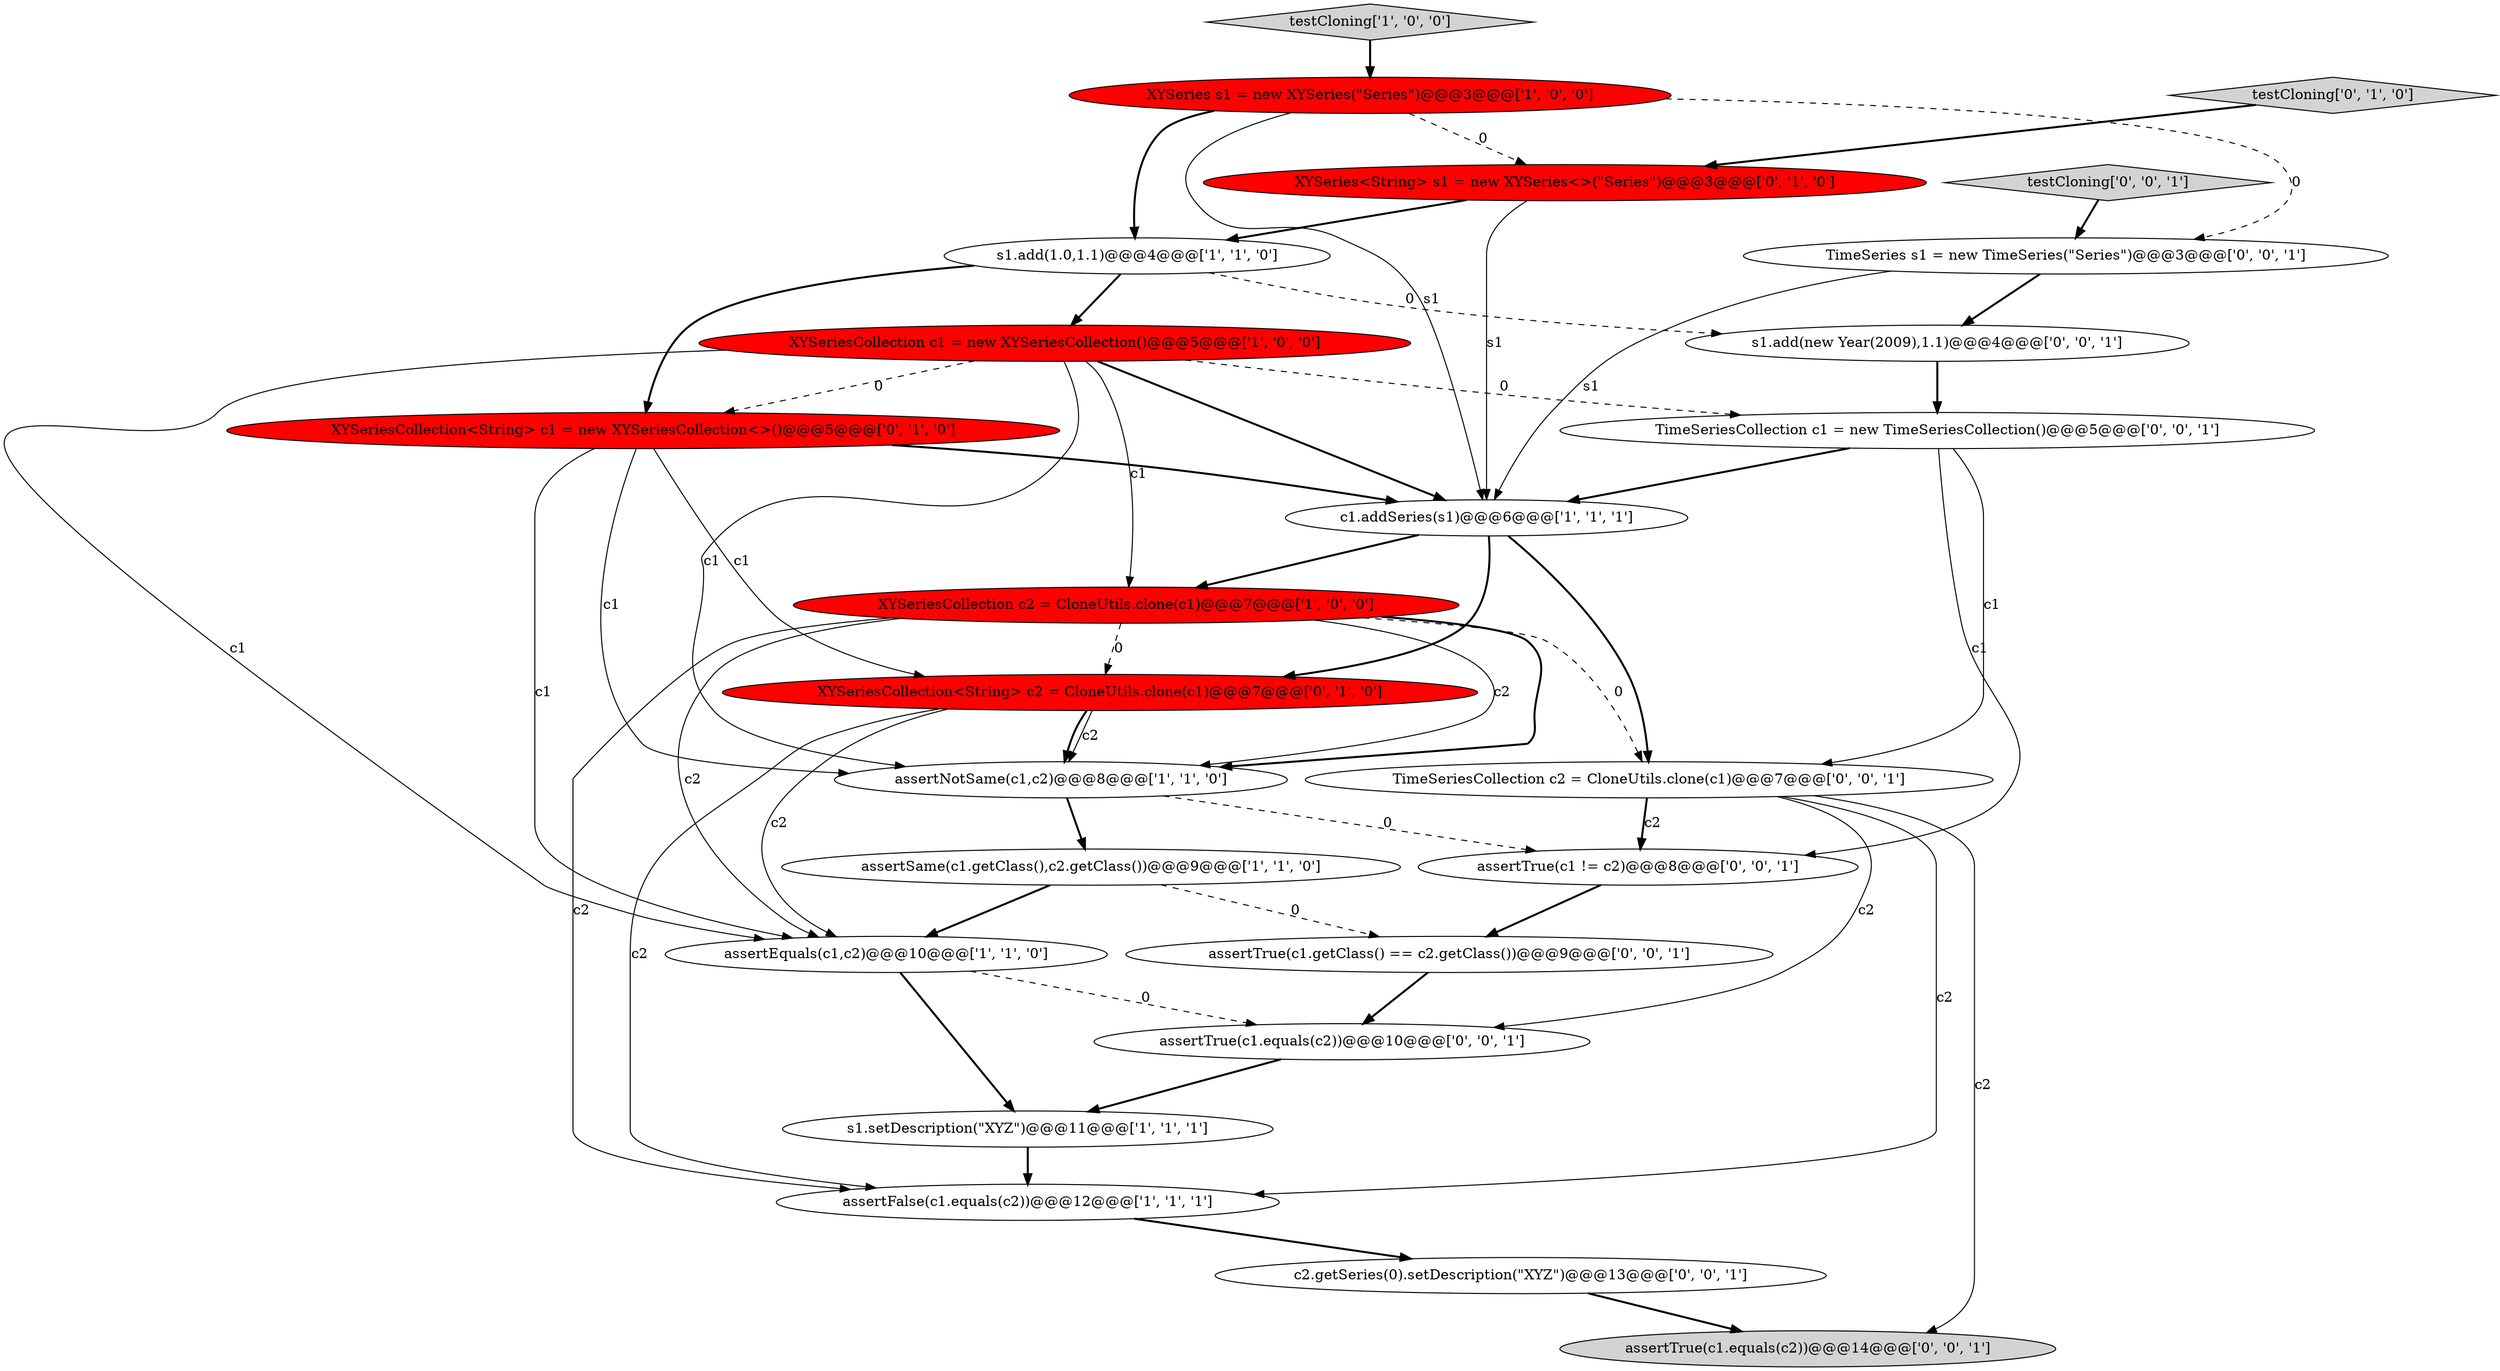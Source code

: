 digraph {
3 [style = filled, label = "assertEquals(c1,c2)@@@10@@@['1', '1', '0']", fillcolor = white, shape = ellipse image = "AAA0AAABBB1BBB"];
0 [style = filled, label = "c1.addSeries(s1)@@@6@@@['1', '1', '1']", fillcolor = white, shape = ellipse image = "AAA0AAABBB1BBB"];
14 [style = filled, label = "XYSeriesCollection<String> c1 = new XYSeriesCollection<>()@@@5@@@['0', '1', '0']", fillcolor = red, shape = ellipse image = "AAA1AAABBB2BBB"];
1 [style = filled, label = "assertFalse(c1.equals(c2))@@@12@@@['1', '1', '1']", fillcolor = white, shape = ellipse image = "AAA0AAABBB1BBB"];
21 [style = filled, label = "TimeSeriesCollection c2 = CloneUtils.clone(c1)@@@7@@@['0', '0', '1']", fillcolor = white, shape = ellipse image = "AAA0AAABBB3BBB"];
7 [style = filled, label = "XYSeriesCollection c1 = new XYSeriesCollection()@@@5@@@['1', '0', '0']", fillcolor = red, shape = ellipse image = "AAA1AAABBB1BBB"];
19 [style = filled, label = "assertTrue(c1.getClass() == c2.getClass())@@@9@@@['0', '0', '1']", fillcolor = white, shape = ellipse image = "AAA0AAABBB3BBB"];
13 [style = filled, label = "XYSeriesCollection<String> c2 = CloneUtils.clone(c1)@@@7@@@['0', '1', '0']", fillcolor = red, shape = ellipse image = "AAA1AAABBB2BBB"];
11 [style = filled, label = "testCloning['0', '1', '0']", fillcolor = lightgray, shape = diamond image = "AAA0AAABBB2BBB"];
24 [style = filled, label = "testCloning['0', '0', '1']", fillcolor = lightgray, shape = diamond image = "AAA0AAABBB3BBB"];
8 [style = filled, label = "s1.add(1.0,1.1)@@@4@@@['1', '1', '0']", fillcolor = white, shape = ellipse image = "AAA0AAABBB1BBB"];
16 [style = filled, label = "assertTrue(c1.equals(c2))@@@10@@@['0', '0', '1']", fillcolor = white, shape = ellipse image = "AAA0AAABBB3BBB"];
22 [style = filled, label = "assertTrue(c1 != c2)@@@8@@@['0', '0', '1']", fillcolor = white, shape = ellipse image = "AAA0AAABBB3BBB"];
4 [style = filled, label = "testCloning['1', '0', '0']", fillcolor = lightgray, shape = diamond image = "AAA0AAABBB1BBB"];
2 [style = filled, label = "assertSame(c1.getClass(),c2.getClass())@@@9@@@['1', '1', '0']", fillcolor = white, shape = ellipse image = "AAA0AAABBB1BBB"];
12 [style = filled, label = "XYSeries<String> s1 = new XYSeries<>(\"Series\")@@@3@@@['0', '1', '0']", fillcolor = red, shape = ellipse image = "AAA1AAABBB2BBB"];
5 [style = filled, label = "XYSeriesCollection c2 = CloneUtils.clone(c1)@@@7@@@['1', '0', '0']", fillcolor = red, shape = ellipse image = "AAA1AAABBB1BBB"];
23 [style = filled, label = "s1.add(new Year(2009),1.1)@@@4@@@['0', '0', '1']", fillcolor = white, shape = ellipse image = "AAA0AAABBB3BBB"];
9 [style = filled, label = "assertNotSame(c1,c2)@@@8@@@['1', '1', '0']", fillcolor = white, shape = ellipse image = "AAA0AAABBB1BBB"];
10 [style = filled, label = "XYSeries s1 = new XYSeries(\"Series\")@@@3@@@['1', '0', '0']", fillcolor = red, shape = ellipse image = "AAA1AAABBB1BBB"];
17 [style = filled, label = "TimeSeries s1 = new TimeSeries(\"Series\")@@@3@@@['0', '0', '1']", fillcolor = white, shape = ellipse image = "AAA0AAABBB3BBB"];
6 [style = filled, label = "s1.setDescription(\"XYZ\")@@@11@@@['1', '1', '1']", fillcolor = white, shape = ellipse image = "AAA0AAABBB1BBB"];
18 [style = filled, label = "TimeSeriesCollection c1 = new TimeSeriesCollection()@@@5@@@['0', '0', '1']", fillcolor = white, shape = ellipse image = "AAA0AAABBB3BBB"];
15 [style = filled, label = "assertTrue(c1.equals(c2))@@@14@@@['0', '0', '1']", fillcolor = lightgray, shape = ellipse image = "AAA0AAABBB3BBB"];
20 [style = filled, label = "c2.getSeries(0).setDescription(\"XYZ\")@@@13@@@['0', '0', '1']", fillcolor = white, shape = ellipse image = "AAA0AAABBB3BBB"];
5->13 [style = dashed, label="0"];
21->22 [style = solid, label="c2"];
4->10 [style = bold, label=""];
12->0 [style = solid, label="s1"];
2->19 [style = dashed, label="0"];
7->18 [style = dashed, label="0"];
0->13 [style = bold, label=""];
5->9 [style = bold, label=""];
22->19 [style = bold, label=""];
7->9 [style = solid, label="c1"];
9->2 [style = bold, label=""];
5->1 [style = solid, label="c2"];
10->0 [style = solid, label="s1"];
7->14 [style = dashed, label="0"];
16->6 [style = bold, label=""];
2->3 [style = bold, label=""];
8->23 [style = dashed, label="0"];
3->16 [style = dashed, label="0"];
10->12 [style = dashed, label="0"];
8->14 [style = bold, label=""];
1->20 [style = bold, label=""];
3->6 [style = bold, label=""];
9->22 [style = dashed, label="0"];
7->0 [style = bold, label=""];
11->12 [style = bold, label=""];
0->21 [style = bold, label=""];
18->22 [style = solid, label="c1"];
13->9 [style = solid, label="c2"];
17->23 [style = bold, label=""];
8->7 [style = bold, label=""];
19->16 [style = bold, label=""];
7->3 [style = solid, label="c1"];
6->1 [style = bold, label=""];
18->21 [style = solid, label="c1"];
17->0 [style = solid, label="s1"];
10->8 [style = bold, label=""];
14->0 [style = bold, label=""];
5->3 [style = solid, label="c2"];
21->22 [style = bold, label=""];
12->8 [style = bold, label=""];
14->9 [style = solid, label="c1"];
21->16 [style = solid, label="c2"];
24->17 [style = bold, label=""];
5->9 [style = solid, label="c2"];
13->1 [style = solid, label="c2"];
21->1 [style = solid, label="c2"];
10->17 [style = dashed, label="0"];
21->15 [style = solid, label="c2"];
5->21 [style = dashed, label="0"];
13->9 [style = bold, label=""];
13->3 [style = solid, label="c2"];
14->3 [style = solid, label="c1"];
20->15 [style = bold, label=""];
23->18 [style = bold, label=""];
18->0 [style = bold, label=""];
7->5 [style = solid, label="c1"];
14->13 [style = solid, label="c1"];
0->5 [style = bold, label=""];
}
